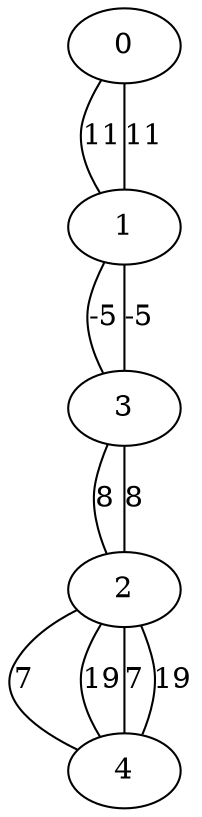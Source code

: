 graph G {
	0 -- 1 [label="11"];
	1 -- 0 [label="11"];
	1 -- 3 [label="-5"];
	2 -- 4 [label="7"];
	2 -- 4 [label="19"];
	2 -- 3 [label="8"];
	3 -- 1 [label="-5"];
	3 -- 2 [label="8"];
	4 -- 2 [label="7"];
	4 -- 2 [label="19"];
}
